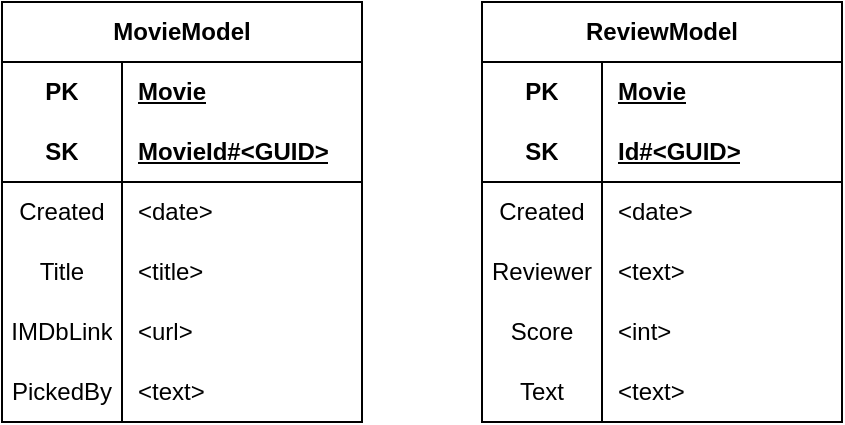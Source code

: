 <mxfile version="22.0.0" type="device">
  <diagram name="Sida-1" id="5q71VDbyW64KtM5meJy1">
    <mxGraphModel dx="2074" dy="1150" grid="1" gridSize="10" guides="1" tooltips="1" connect="1" arrows="1" fold="1" page="1" pageScale="1" pageWidth="827" pageHeight="1169" math="0" shadow="0">
      <root>
        <mxCell id="0" />
        <mxCell id="1" parent="0" />
        <mxCell id="5bitoAp6Lj60nv3PQiKV-2" value="MovieModel" style="shape=table;startSize=30;container=1;collapsible=1;childLayout=tableLayout;fixedRows=1;rowLines=0;fontStyle=1;align=center;resizeLast=1;html=1;whiteSpace=wrap;" parent="1" vertex="1">
          <mxGeometry y="120" width="180" height="210" as="geometry" />
        </mxCell>
        <mxCell id="5bitoAp6Lj60nv3PQiKV-3" value="" style="shape=tableRow;horizontal=0;startSize=0;swimlaneHead=0;swimlaneBody=0;fillColor=none;collapsible=0;dropTarget=0;points=[[0,0.5],[1,0.5]];portConstraint=eastwest;top=0;left=0;right=0;bottom=0;html=1;" parent="5bitoAp6Lj60nv3PQiKV-2" vertex="1">
          <mxGeometry y="30" width="180" height="30" as="geometry" />
        </mxCell>
        <mxCell id="5bitoAp6Lj60nv3PQiKV-4" value="PK" style="shape=partialRectangle;connectable=0;fillColor=none;top=0;left=0;bottom=0;right=0;fontStyle=1;overflow=hidden;html=1;whiteSpace=wrap;" parent="5bitoAp6Lj60nv3PQiKV-3" vertex="1">
          <mxGeometry width="60" height="30" as="geometry">
            <mxRectangle width="60" height="30" as="alternateBounds" />
          </mxGeometry>
        </mxCell>
        <mxCell id="5bitoAp6Lj60nv3PQiKV-5" value="Movie" style="shape=partialRectangle;connectable=0;fillColor=none;top=0;left=0;bottom=0;right=0;align=left;spacingLeft=6;fontStyle=5;overflow=hidden;html=1;whiteSpace=wrap;" parent="5bitoAp6Lj60nv3PQiKV-3" vertex="1">
          <mxGeometry x="60" width="120" height="30" as="geometry">
            <mxRectangle width="120" height="30" as="alternateBounds" />
          </mxGeometry>
        </mxCell>
        <mxCell id="5bitoAp6Lj60nv3PQiKV-6" value="" style="shape=tableRow;horizontal=0;startSize=0;swimlaneHead=0;swimlaneBody=0;fillColor=none;collapsible=0;dropTarget=0;points=[[0,0.5],[1,0.5]];portConstraint=eastwest;top=0;left=0;right=0;bottom=1;html=1;" parent="5bitoAp6Lj60nv3PQiKV-2" vertex="1">
          <mxGeometry y="60" width="180" height="30" as="geometry" />
        </mxCell>
        <mxCell id="5bitoAp6Lj60nv3PQiKV-7" value="SK" style="shape=partialRectangle;connectable=0;fillColor=none;top=0;left=0;bottom=0;right=0;fontStyle=1;overflow=hidden;html=1;whiteSpace=wrap;" parent="5bitoAp6Lj60nv3PQiKV-6" vertex="1">
          <mxGeometry width="60" height="30" as="geometry">
            <mxRectangle width="60" height="30" as="alternateBounds" />
          </mxGeometry>
        </mxCell>
        <mxCell id="5bitoAp6Lj60nv3PQiKV-8" value="MovieId#&amp;lt;GUID&amp;gt;" style="shape=partialRectangle;connectable=0;fillColor=none;top=0;left=0;bottom=0;right=0;align=left;spacingLeft=6;fontStyle=5;overflow=hidden;html=1;whiteSpace=wrap;" parent="5bitoAp6Lj60nv3PQiKV-6" vertex="1">
          <mxGeometry x="60" width="120" height="30" as="geometry">
            <mxRectangle width="120" height="30" as="alternateBounds" />
          </mxGeometry>
        </mxCell>
        <mxCell id="5bitoAp6Lj60nv3PQiKV-37" value="" style="shape=tableRow;horizontal=0;startSize=0;swimlaneHead=0;swimlaneBody=0;fillColor=none;collapsible=0;dropTarget=0;points=[[0,0.5],[1,0.5]];portConstraint=eastwest;top=0;left=0;right=0;bottom=0;html=1;" parent="5bitoAp6Lj60nv3PQiKV-2" vertex="1">
          <mxGeometry y="90" width="180" height="30" as="geometry" />
        </mxCell>
        <mxCell id="5bitoAp6Lj60nv3PQiKV-38" value="Created" style="shape=partialRectangle;connectable=0;fillColor=none;top=0;left=0;bottom=0;right=0;editable=1;overflow=hidden;html=1;whiteSpace=wrap;" parent="5bitoAp6Lj60nv3PQiKV-37" vertex="1">
          <mxGeometry width="60" height="30" as="geometry">
            <mxRectangle width="60" height="30" as="alternateBounds" />
          </mxGeometry>
        </mxCell>
        <mxCell id="5bitoAp6Lj60nv3PQiKV-39" value="&amp;lt;date&amp;gt;" style="shape=partialRectangle;connectable=0;fillColor=none;top=0;left=0;bottom=0;right=0;align=left;spacingLeft=6;overflow=hidden;html=1;whiteSpace=wrap;" parent="5bitoAp6Lj60nv3PQiKV-37" vertex="1">
          <mxGeometry x="60" width="120" height="30" as="geometry">
            <mxRectangle width="120" height="30" as="alternateBounds" />
          </mxGeometry>
        </mxCell>
        <mxCell id="5bitoAp6Lj60nv3PQiKV-9" value="" style="shape=tableRow;horizontal=0;startSize=0;swimlaneHead=0;swimlaneBody=0;fillColor=none;collapsible=0;dropTarget=0;points=[[0,0.5],[1,0.5]];portConstraint=eastwest;top=0;left=0;right=0;bottom=0;html=1;" parent="5bitoAp6Lj60nv3PQiKV-2" vertex="1">
          <mxGeometry y="120" width="180" height="30" as="geometry" />
        </mxCell>
        <mxCell id="5bitoAp6Lj60nv3PQiKV-10" value="Title" style="shape=partialRectangle;connectable=0;fillColor=none;top=0;left=0;bottom=0;right=0;editable=1;overflow=hidden;html=1;whiteSpace=wrap;" parent="5bitoAp6Lj60nv3PQiKV-9" vertex="1">
          <mxGeometry width="60" height="30" as="geometry">
            <mxRectangle width="60" height="30" as="alternateBounds" />
          </mxGeometry>
        </mxCell>
        <mxCell id="5bitoAp6Lj60nv3PQiKV-11" value="&amp;lt;title&amp;gt;" style="shape=partialRectangle;connectable=0;fillColor=none;top=0;left=0;bottom=0;right=0;align=left;spacingLeft=6;overflow=hidden;html=1;whiteSpace=wrap;" parent="5bitoAp6Lj60nv3PQiKV-9" vertex="1">
          <mxGeometry x="60" width="120" height="30" as="geometry">
            <mxRectangle width="120" height="30" as="alternateBounds" />
          </mxGeometry>
        </mxCell>
        <mxCell id="5bitoAp6Lj60nv3PQiKV-12" value="" style="shape=tableRow;horizontal=0;startSize=0;swimlaneHead=0;swimlaneBody=0;fillColor=none;collapsible=0;dropTarget=0;points=[[0,0.5],[1,0.5]];portConstraint=eastwest;top=0;left=0;right=0;bottom=0;html=1;" parent="5bitoAp6Lj60nv3PQiKV-2" vertex="1">
          <mxGeometry y="150" width="180" height="30" as="geometry" />
        </mxCell>
        <mxCell id="5bitoAp6Lj60nv3PQiKV-13" value="IMDbLink" style="shape=partialRectangle;connectable=0;fillColor=none;top=0;left=0;bottom=0;right=0;editable=1;overflow=hidden;html=1;whiteSpace=wrap;" parent="5bitoAp6Lj60nv3PQiKV-12" vertex="1">
          <mxGeometry width="60" height="30" as="geometry">
            <mxRectangle width="60" height="30" as="alternateBounds" />
          </mxGeometry>
        </mxCell>
        <mxCell id="5bitoAp6Lj60nv3PQiKV-14" value="&amp;lt;url&amp;gt;" style="shape=partialRectangle;connectable=0;fillColor=none;top=0;left=0;bottom=0;right=0;align=left;spacingLeft=6;overflow=hidden;html=1;whiteSpace=wrap;" parent="5bitoAp6Lj60nv3PQiKV-12" vertex="1">
          <mxGeometry x="60" width="120" height="30" as="geometry">
            <mxRectangle width="120" height="30" as="alternateBounds" />
          </mxGeometry>
        </mxCell>
        <mxCell id="5bitoAp6Lj60nv3PQiKV-15" value="" style="shape=tableRow;horizontal=0;startSize=0;swimlaneHead=0;swimlaneBody=0;fillColor=none;collapsible=0;dropTarget=0;points=[[0,0.5],[1,0.5]];portConstraint=eastwest;top=0;left=0;right=0;bottom=0;html=1;" parent="5bitoAp6Lj60nv3PQiKV-2" vertex="1">
          <mxGeometry y="180" width="180" height="30" as="geometry" />
        </mxCell>
        <mxCell id="5bitoAp6Lj60nv3PQiKV-16" value="PickedBy" style="shape=partialRectangle;connectable=0;fillColor=none;top=0;left=0;bottom=0;right=0;editable=1;overflow=hidden;html=1;whiteSpace=wrap;" parent="5bitoAp6Lj60nv3PQiKV-15" vertex="1">
          <mxGeometry width="60" height="30" as="geometry">
            <mxRectangle width="60" height="30" as="alternateBounds" />
          </mxGeometry>
        </mxCell>
        <mxCell id="5bitoAp6Lj60nv3PQiKV-17" value="&amp;lt;text&amp;gt;" style="shape=partialRectangle;connectable=0;fillColor=none;top=0;left=0;bottom=0;right=0;align=left;spacingLeft=6;overflow=hidden;html=1;whiteSpace=wrap;" parent="5bitoAp6Lj60nv3PQiKV-15" vertex="1">
          <mxGeometry x="60" width="120" height="30" as="geometry">
            <mxRectangle width="120" height="30" as="alternateBounds" />
          </mxGeometry>
        </mxCell>
        <mxCell id="5bitoAp6Lj60nv3PQiKV-21" value="ReviewModel" style="shape=table;startSize=30;container=1;collapsible=1;childLayout=tableLayout;fixedRows=1;rowLines=0;fontStyle=1;align=center;resizeLast=1;html=1;whiteSpace=wrap;" parent="1" vertex="1">
          <mxGeometry x="240" y="120" width="180" height="210" as="geometry" />
        </mxCell>
        <mxCell id="5bitoAp6Lj60nv3PQiKV-22" value="" style="shape=tableRow;horizontal=0;startSize=0;swimlaneHead=0;swimlaneBody=0;fillColor=none;collapsible=0;dropTarget=0;points=[[0,0.5],[1,0.5]];portConstraint=eastwest;top=0;left=0;right=0;bottom=0;html=1;" parent="5bitoAp6Lj60nv3PQiKV-21" vertex="1">
          <mxGeometry y="30" width="180" height="30" as="geometry" />
        </mxCell>
        <mxCell id="5bitoAp6Lj60nv3PQiKV-23" value="PK" style="shape=partialRectangle;connectable=0;fillColor=none;top=0;left=0;bottom=0;right=0;fontStyle=1;overflow=hidden;html=1;whiteSpace=wrap;" parent="5bitoAp6Lj60nv3PQiKV-22" vertex="1">
          <mxGeometry width="60" height="30" as="geometry">
            <mxRectangle width="60" height="30" as="alternateBounds" />
          </mxGeometry>
        </mxCell>
        <mxCell id="5bitoAp6Lj60nv3PQiKV-24" value="Movie" style="shape=partialRectangle;connectable=0;fillColor=none;top=0;left=0;bottom=0;right=0;align=left;spacingLeft=6;fontStyle=5;overflow=hidden;html=1;whiteSpace=wrap;" parent="5bitoAp6Lj60nv3PQiKV-22" vertex="1">
          <mxGeometry x="60" width="120" height="30" as="geometry">
            <mxRectangle width="120" height="30" as="alternateBounds" />
          </mxGeometry>
        </mxCell>
        <mxCell id="5bitoAp6Lj60nv3PQiKV-25" value="" style="shape=tableRow;horizontal=0;startSize=0;swimlaneHead=0;swimlaneBody=0;fillColor=none;collapsible=0;dropTarget=0;points=[[0,0.5],[1,0.5]];portConstraint=eastwest;top=0;left=0;right=0;bottom=1;html=1;" parent="5bitoAp6Lj60nv3PQiKV-21" vertex="1">
          <mxGeometry y="60" width="180" height="30" as="geometry" />
        </mxCell>
        <mxCell id="5bitoAp6Lj60nv3PQiKV-26" value="SK" style="shape=partialRectangle;connectable=0;fillColor=none;top=0;left=0;bottom=0;right=0;fontStyle=1;overflow=hidden;html=1;whiteSpace=wrap;" parent="5bitoAp6Lj60nv3PQiKV-25" vertex="1">
          <mxGeometry width="60" height="30" as="geometry">
            <mxRectangle width="60" height="30" as="alternateBounds" />
          </mxGeometry>
        </mxCell>
        <mxCell id="5bitoAp6Lj60nv3PQiKV-27" value="Id#&amp;lt;GUID&amp;gt;" style="shape=partialRectangle;connectable=0;fillColor=none;top=0;left=0;bottom=0;right=0;align=left;spacingLeft=6;fontStyle=5;overflow=hidden;html=1;whiteSpace=wrap;" parent="5bitoAp6Lj60nv3PQiKV-25" vertex="1">
          <mxGeometry x="60" width="120" height="30" as="geometry">
            <mxRectangle width="120" height="30" as="alternateBounds" />
          </mxGeometry>
        </mxCell>
        <mxCell id="5bitoAp6Lj60nv3PQiKV-28" value="" style="shape=tableRow;horizontal=0;startSize=0;swimlaneHead=0;swimlaneBody=0;fillColor=none;collapsible=0;dropTarget=0;points=[[0,0.5],[1,0.5]];portConstraint=eastwest;top=0;left=0;right=0;bottom=0;html=1;" parent="5bitoAp6Lj60nv3PQiKV-21" vertex="1">
          <mxGeometry y="90" width="180" height="30" as="geometry" />
        </mxCell>
        <mxCell id="5bitoAp6Lj60nv3PQiKV-29" value="Created" style="shape=partialRectangle;connectable=0;fillColor=none;top=0;left=0;bottom=0;right=0;editable=1;overflow=hidden;html=1;whiteSpace=wrap;" parent="5bitoAp6Lj60nv3PQiKV-28" vertex="1">
          <mxGeometry width="60" height="30" as="geometry">
            <mxRectangle width="60" height="30" as="alternateBounds" />
          </mxGeometry>
        </mxCell>
        <mxCell id="5bitoAp6Lj60nv3PQiKV-30" value="&amp;lt;date&amp;gt;" style="shape=partialRectangle;connectable=0;fillColor=none;top=0;left=0;bottom=0;right=0;align=left;spacingLeft=6;overflow=hidden;html=1;whiteSpace=wrap;" parent="5bitoAp6Lj60nv3PQiKV-28" vertex="1">
          <mxGeometry x="60" width="120" height="30" as="geometry">
            <mxRectangle width="120" height="30" as="alternateBounds" />
          </mxGeometry>
        </mxCell>
        <mxCell id="5bitoAp6Lj60nv3PQiKV-40" value="" style="shape=tableRow;horizontal=0;startSize=0;swimlaneHead=0;swimlaneBody=0;fillColor=none;collapsible=0;dropTarget=0;points=[[0,0.5],[1,0.5]];portConstraint=eastwest;top=0;left=0;right=0;bottom=0;html=1;" parent="5bitoAp6Lj60nv3PQiKV-21" vertex="1">
          <mxGeometry y="120" width="180" height="30" as="geometry" />
        </mxCell>
        <mxCell id="5bitoAp6Lj60nv3PQiKV-41" value="Reviewer" style="shape=partialRectangle;connectable=0;fillColor=none;top=0;left=0;bottom=0;right=0;editable=1;overflow=hidden;html=1;whiteSpace=wrap;" parent="5bitoAp6Lj60nv3PQiKV-40" vertex="1">
          <mxGeometry width="60" height="30" as="geometry">
            <mxRectangle width="60" height="30" as="alternateBounds" />
          </mxGeometry>
        </mxCell>
        <mxCell id="5bitoAp6Lj60nv3PQiKV-42" value="&amp;lt;text&amp;gt;" style="shape=partialRectangle;connectable=0;fillColor=none;top=0;left=0;bottom=0;right=0;align=left;spacingLeft=6;overflow=hidden;html=1;whiteSpace=wrap;" parent="5bitoAp6Lj60nv3PQiKV-40" vertex="1">
          <mxGeometry x="60" width="120" height="30" as="geometry">
            <mxRectangle width="120" height="30" as="alternateBounds" />
          </mxGeometry>
        </mxCell>
        <mxCell id="5bitoAp6Lj60nv3PQiKV-31" value="" style="shape=tableRow;horizontal=0;startSize=0;swimlaneHead=0;swimlaneBody=0;fillColor=none;collapsible=0;dropTarget=0;points=[[0,0.5],[1,0.5]];portConstraint=eastwest;top=0;left=0;right=0;bottom=0;html=1;" parent="5bitoAp6Lj60nv3PQiKV-21" vertex="1">
          <mxGeometry y="150" width="180" height="30" as="geometry" />
        </mxCell>
        <mxCell id="5bitoAp6Lj60nv3PQiKV-32" value="Score" style="shape=partialRectangle;connectable=0;fillColor=none;top=0;left=0;bottom=0;right=0;editable=1;overflow=hidden;html=1;whiteSpace=wrap;" parent="5bitoAp6Lj60nv3PQiKV-31" vertex="1">
          <mxGeometry width="60" height="30" as="geometry">
            <mxRectangle width="60" height="30" as="alternateBounds" />
          </mxGeometry>
        </mxCell>
        <mxCell id="5bitoAp6Lj60nv3PQiKV-33" value="&amp;lt;int&amp;gt;" style="shape=partialRectangle;connectable=0;fillColor=none;top=0;left=0;bottom=0;right=0;align=left;spacingLeft=6;overflow=hidden;html=1;whiteSpace=wrap;" parent="5bitoAp6Lj60nv3PQiKV-31" vertex="1">
          <mxGeometry x="60" width="120" height="30" as="geometry">
            <mxRectangle width="120" height="30" as="alternateBounds" />
          </mxGeometry>
        </mxCell>
        <mxCell id="5bitoAp6Lj60nv3PQiKV-34" value="" style="shape=tableRow;horizontal=0;startSize=0;swimlaneHead=0;swimlaneBody=0;fillColor=none;collapsible=0;dropTarget=0;points=[[0,0.5],[1,0.5]];portConstraint=eastwest;top=0;left=0;right=0;bottom=0;html=1;" parent="5bitoAp6Lj60nv3PQiKV-21" vertex="1">
          <mxGeometry y="180" width="180" height="30" as="geometry" />
        </mxCell>
        <mxCell id="5bitoAp6Lj60nv3PQiKV-35" value="Text" style="shape=partialRectangle;connectable=0;fillColor=none;top=0;left=0;bottom=0;right=0;editable=1;overflow=hidden;html=1;whiteSpace=wrap;" parent="5bitoAp6Lj60nv3PQiKV-34" vertex="1">
          <mxGeometry width="60" height="30" as="geometry">
            <mxRectangle width="60" height="30" as="alternateBounds" />
          </mxGeometry>
        </mxCell>
        <mxCell id="5bitoAp6Lj60nv3PQiKV-36" value="&amp;lt;text&amp;gt;" style="shape=partialRectangle;connectable=0;fillColor=none;top=0;left=0;bottom=0;right=0;align=left;spacingLeft=6;overflow=hidden;html=1;whiteSpace=wrap;" parent="5bitoAp6Lj60nv3PQiKV-34" vertex="1">
          <mxGeometry x="60" width="120" height="30" as="geometry">
            <mxRectangle width="120" height="30" as="alternateBounds" />
          </mxGeometry>
        </mxCell>
      </root>
    </mxGraphModel>
  </diagram>
</mxfile>
